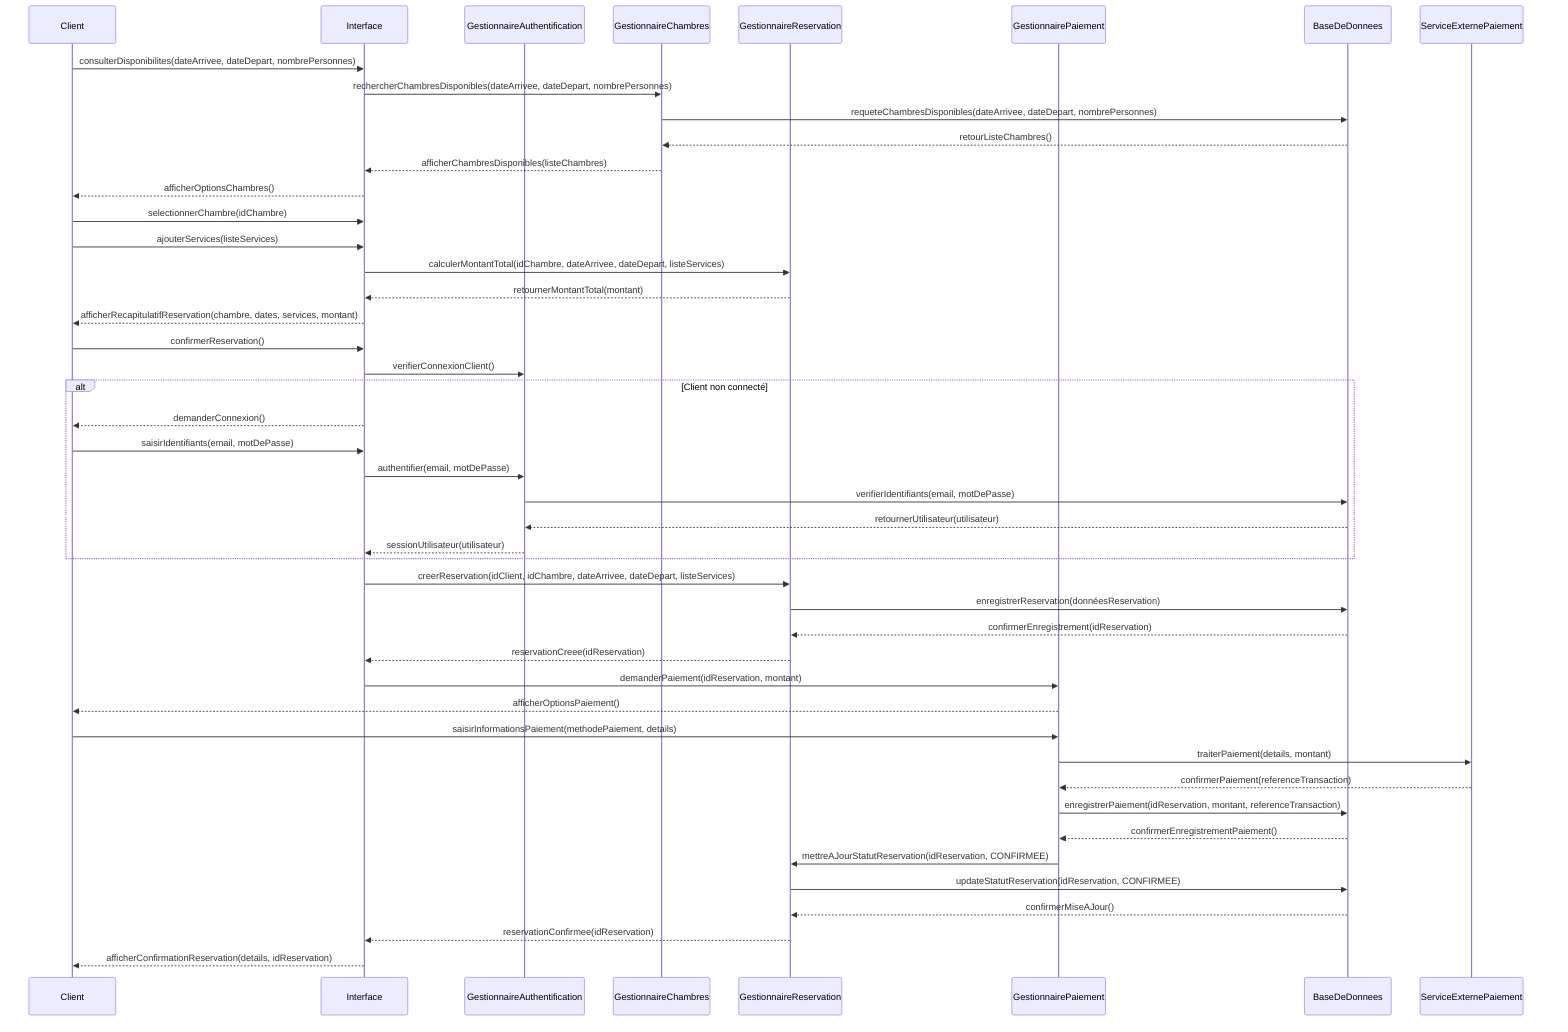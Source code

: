 sequenceDiagram
    participant Client
    participant Interface
    participant GestionnaireAuthentification
    participant GestionnaireChambres
    participant GestionnaireReservation
    participant GestionnairePaiement
    participant BaseDeDonnees
    participant ServiceExternePaiement

    Client->>Interface: consulterDisponibilites(dateArrivee, dateDepart, nombrePersonnes)
    Interface->>GestionnaireChambres: rechercherChambresDisponibles(dateArrivee, dateDepart, nombrePersonnes)
    GestionnaireChambres->>BaseDeDonnees: requeteChambresDisponibles(dateArrivee, dateDepart, nombrePersonnes)
    BaseDeDonnees-->>GestionnaireChambres: retourListeChambres()
    GestionnaireChambres-->>Interface: afficherChambresDisponibles(listeChambres)
    Interface-->>Client: afficherOptionsChambres()

    Client->>Interface: selectionnerChambre(idChambre)
    Client->>Interface: ajouterServices(listeServices)
    Interface->>GestionnaireReservation: calculerMontantTotal(idChambre, dateArrivee, dateDepart, listeServices)
    GestionnaireReservation-->>Interface: retournerMontantTotal(montant)
    Interface-->>Client: afficherRecapitulatifReservation(chambre, dates, services, montant)

    Client->>Interface: confirmerReservation()
    Interface->>GestionnaireAuthentification: verifierConnexionClient()

    alt Client non connecté
        Interface-->>Client: demanderConnexion()
        Client->>Interface: saisirIdentifiants(email, motDePasse)
        Interface->>GestionnaireAuthentification: authentifier(email, motDePasse)
        GestionnaireAuthentification->>BaseDeDonnees: verifierIdentifiants(email, motDePasse)
        BaseDeDonnees-->>GestionnaireAuthentification: retournerUtilisateur(utilisateur)
        GestionnaireAuthentification-->>Interface: sessionUtilisateur(utilisateur)
    end

    Interface->>GestionnaireReservation: creerReservation(idClient, idChambre, dateArrivee, dateDepart, listeServices)
    GestionnaireReservation->>BaseDeDonnees: enregistrerReservation(donnéesReservation)
    BaseDeDonnees-->>GestionnaireReservation: confirmerEnregistrement(idReservation)
    GestionnaireReservation-->>Interface: reservationCreee(idReservation)

    Interface->>GestionnairePaiement: demanderPaiement(idReservation, montant)
    GestionnairePaiement-->>Client: afficherOptionsPaiement()
    Client->>GestionnairePaiement: saisirInformationsPaiement(methodePaiement, details)
    GestionnairePaiement->>ServiceExternePaiement: traiterPaiement(details, montant)
    ServiceExternePaiement-->>GestionnairePaiement: confirmerPaiement(referenceTransaction)
    GestionnairePaiement->>BaseDeDonnees: enregistrerPaiement(idReservation, montant, referenceTransaction)
    BaseDeDonnees-->>GestionnairePaiement: confirmerEnregistrementPaiement()
    GestionnairePaiement->>GestionnaireReservation: mettreAJourStatutReservation(idReservation, CONFIRMEE)
    GestionnaireReservation->>BaseDeDonnees: updateStatutReservation(idReservation, CONFIRMEE)
    BaseDeDonnees-->>GestionnaireReservation: confirmerMiseAJour()

    GestionnaireReservation-->>Interface: reservationConfirmee(idReservation)
    Interface-->>Client: afficherConfirmationReservation(details, idReservation)